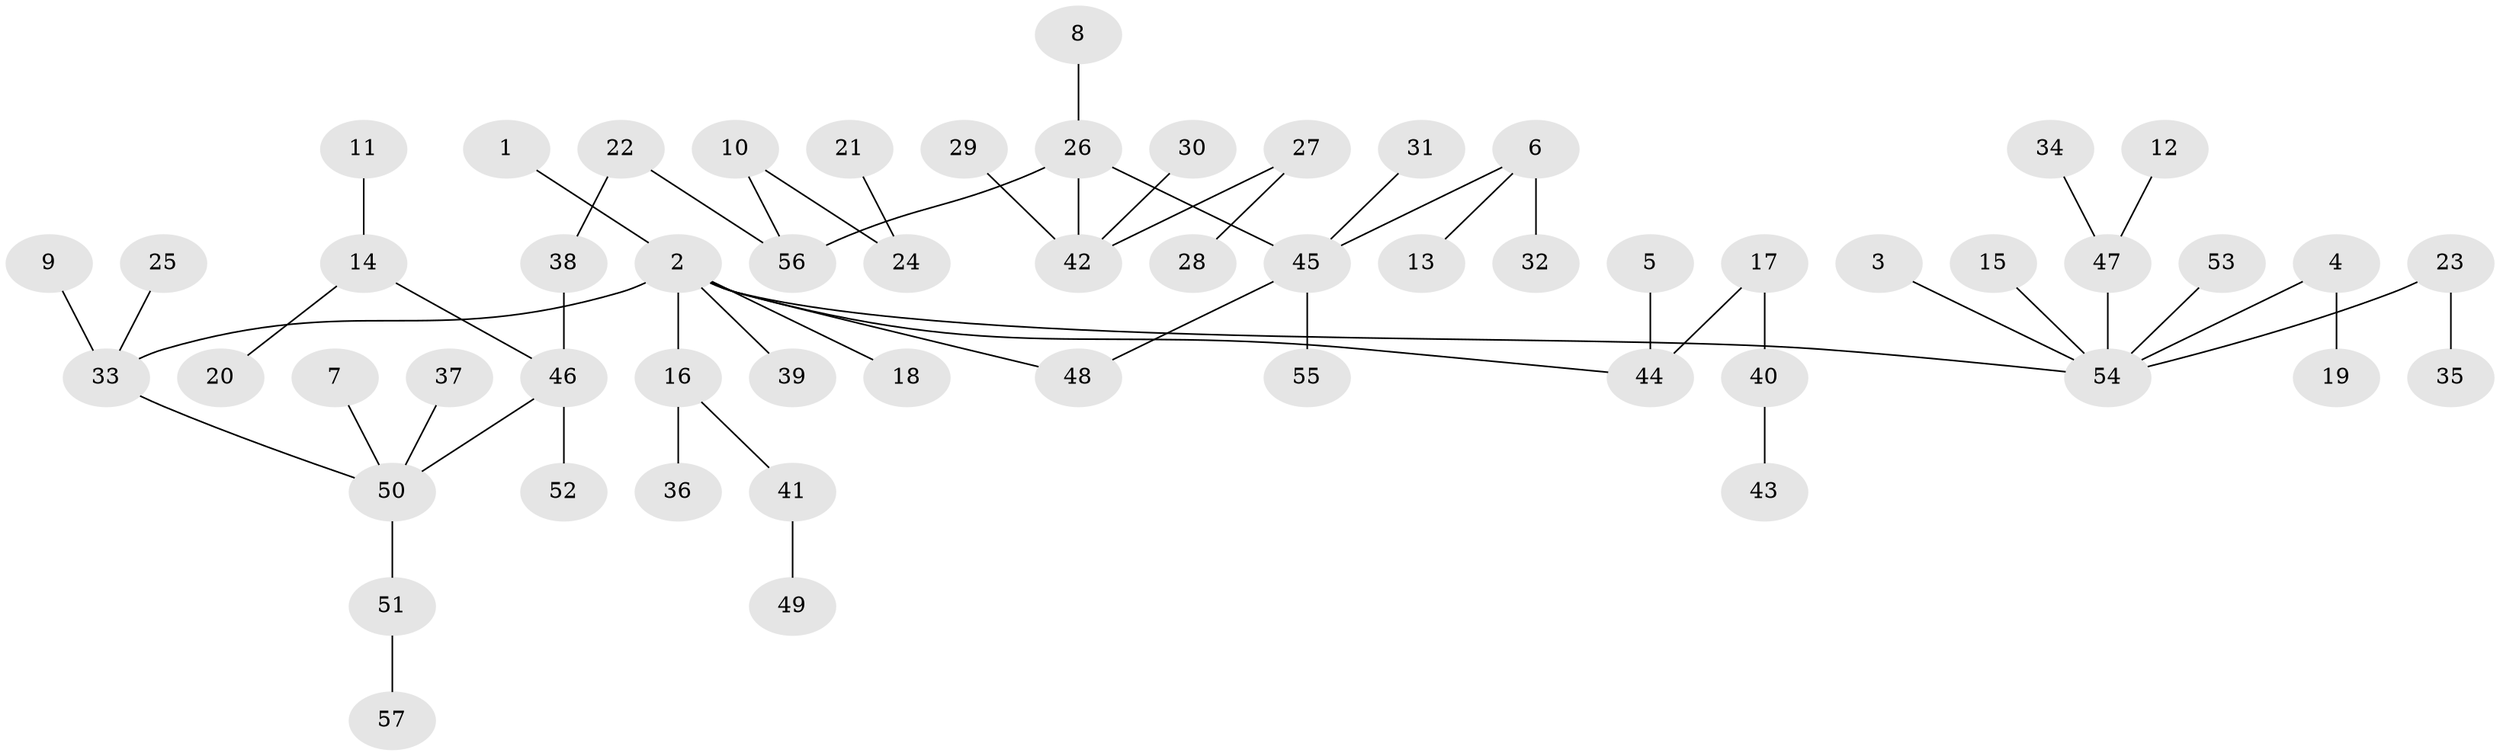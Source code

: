 // original degree distribution, {1: 0.5, 7: 0.017543859649122806, 3: 0.18421052631578946, 5: 0.03508771929824561, 2: 0.21929824561403508, 4: 0.03508771929824561, 8: 0.008771929824561403}
// Generated by graph-tools (version 1.1) at 2025/49/03/09/25 03:49:16]
// undirected, 57 vertices, 57 edges
graph export_dot {
graph [start="1"]
  node [color=gray90,style=filled];
  1;
  2;
  3;
  4;
  5;
  6;
  7;
  8;
  9;
  10;
  11;
  12;
  13;
  14;
  15;
  16;
  17;
  18;
  19;
  20;
  21;
  22;
  23;
  24;
  25;
  26;
  27;
  28;
  29;
  30;
  31;
  32;
  33;
  34;
  35;
  36;
  37;
  38;
  39;
  40;
  41;
  42;
  43;
  44;
  45;
  46;
  47;
  48;
  49;
  50;
  51;
  52;
  53;
  54;
  55;
  56;
  57;
  1 -- 2 [weight=1.0];
  2 -- 16 [weight=1.0];
  2 -- 18 [weight=1.0];
  2 -- 33 [weight=1.0];
  2 -- 39 [weight=1.0];
  2 -- 44 [weight=1.0];
  2 -- 48 [weight=1.0];
  2 -- 54 [weight=1.0];
  3 -- 54 [weight=1.0];
  4 -- 19 [weight=1.0];
  4 -- 54 [weight=1.0];
  5 -- 44 [weight=1.0];
  6 -- 13 [weight=1.0];
  6 -- 32 [weight=1.0];
  6 -- 45 [weight=1.0];
  7 -- 50 [weight=1.0];
  8 -- 26 [weight=1.0];
  9 -- 33 [weight=1.0];
  10 -- 24 [weight=1.0];
  10 -- 56 [weight=1.0];
  11 -- 14 [weight=1.0];
  12 -- 47 [weight=1.0];
  14 -- 20 [weight=1.0];
  14 -- 46 [weight=1.0];
  15 -- 54 [weight=1.0];
  16 -- 36 [weight=1.0];
  16 -- 41 [weight=1.0];
  17 -- 40 [weight=1.0];
  17 -- 44 [weight=1.0];
  21 -- 24 [weight=1.0];
  22 -- 38 [weight=1.0];
  22 -- 56 [weight=1.0];
  23 -- 35 [weight=1.0];
  23 -- 54 [weight=1.0];
  25 -- 33 [weight=1.0];
  26 -- 42 [weight=1.0];
  26 -- 45 [weight=1.0];
  26 -- 56 [weight=1.0];
  27 -- 28 [weight=1.0];
  27 -- 42 [weight=1.0];
  29 -- 42 [weight=1.0];
  30 -- 42 [weight=1.0];
  31 -- 45 [weight=1.0];
  33 -- 50 [weight=1.0];
  34 -- 47 [weight=1.0];
  37 -- 50 [weight=1.0];
  38 -- 46 [weight=1.0];
  40 -- 43 [weight=1.0];
  41 -- 49 [weight=1.0];
  45 -- 48 [weight=1.0];
  45 -- 55 [weight=1.0];
  46 -- 50 [weight=1.0];
  46 -- 52 [weight=1.0];
  47 -- 54 [weight=1.0];
  50 -- 51 [weight=1.0];
  51 -- 57 [weight=1.0];
  53 -- 54 [weight=1.0];
}

